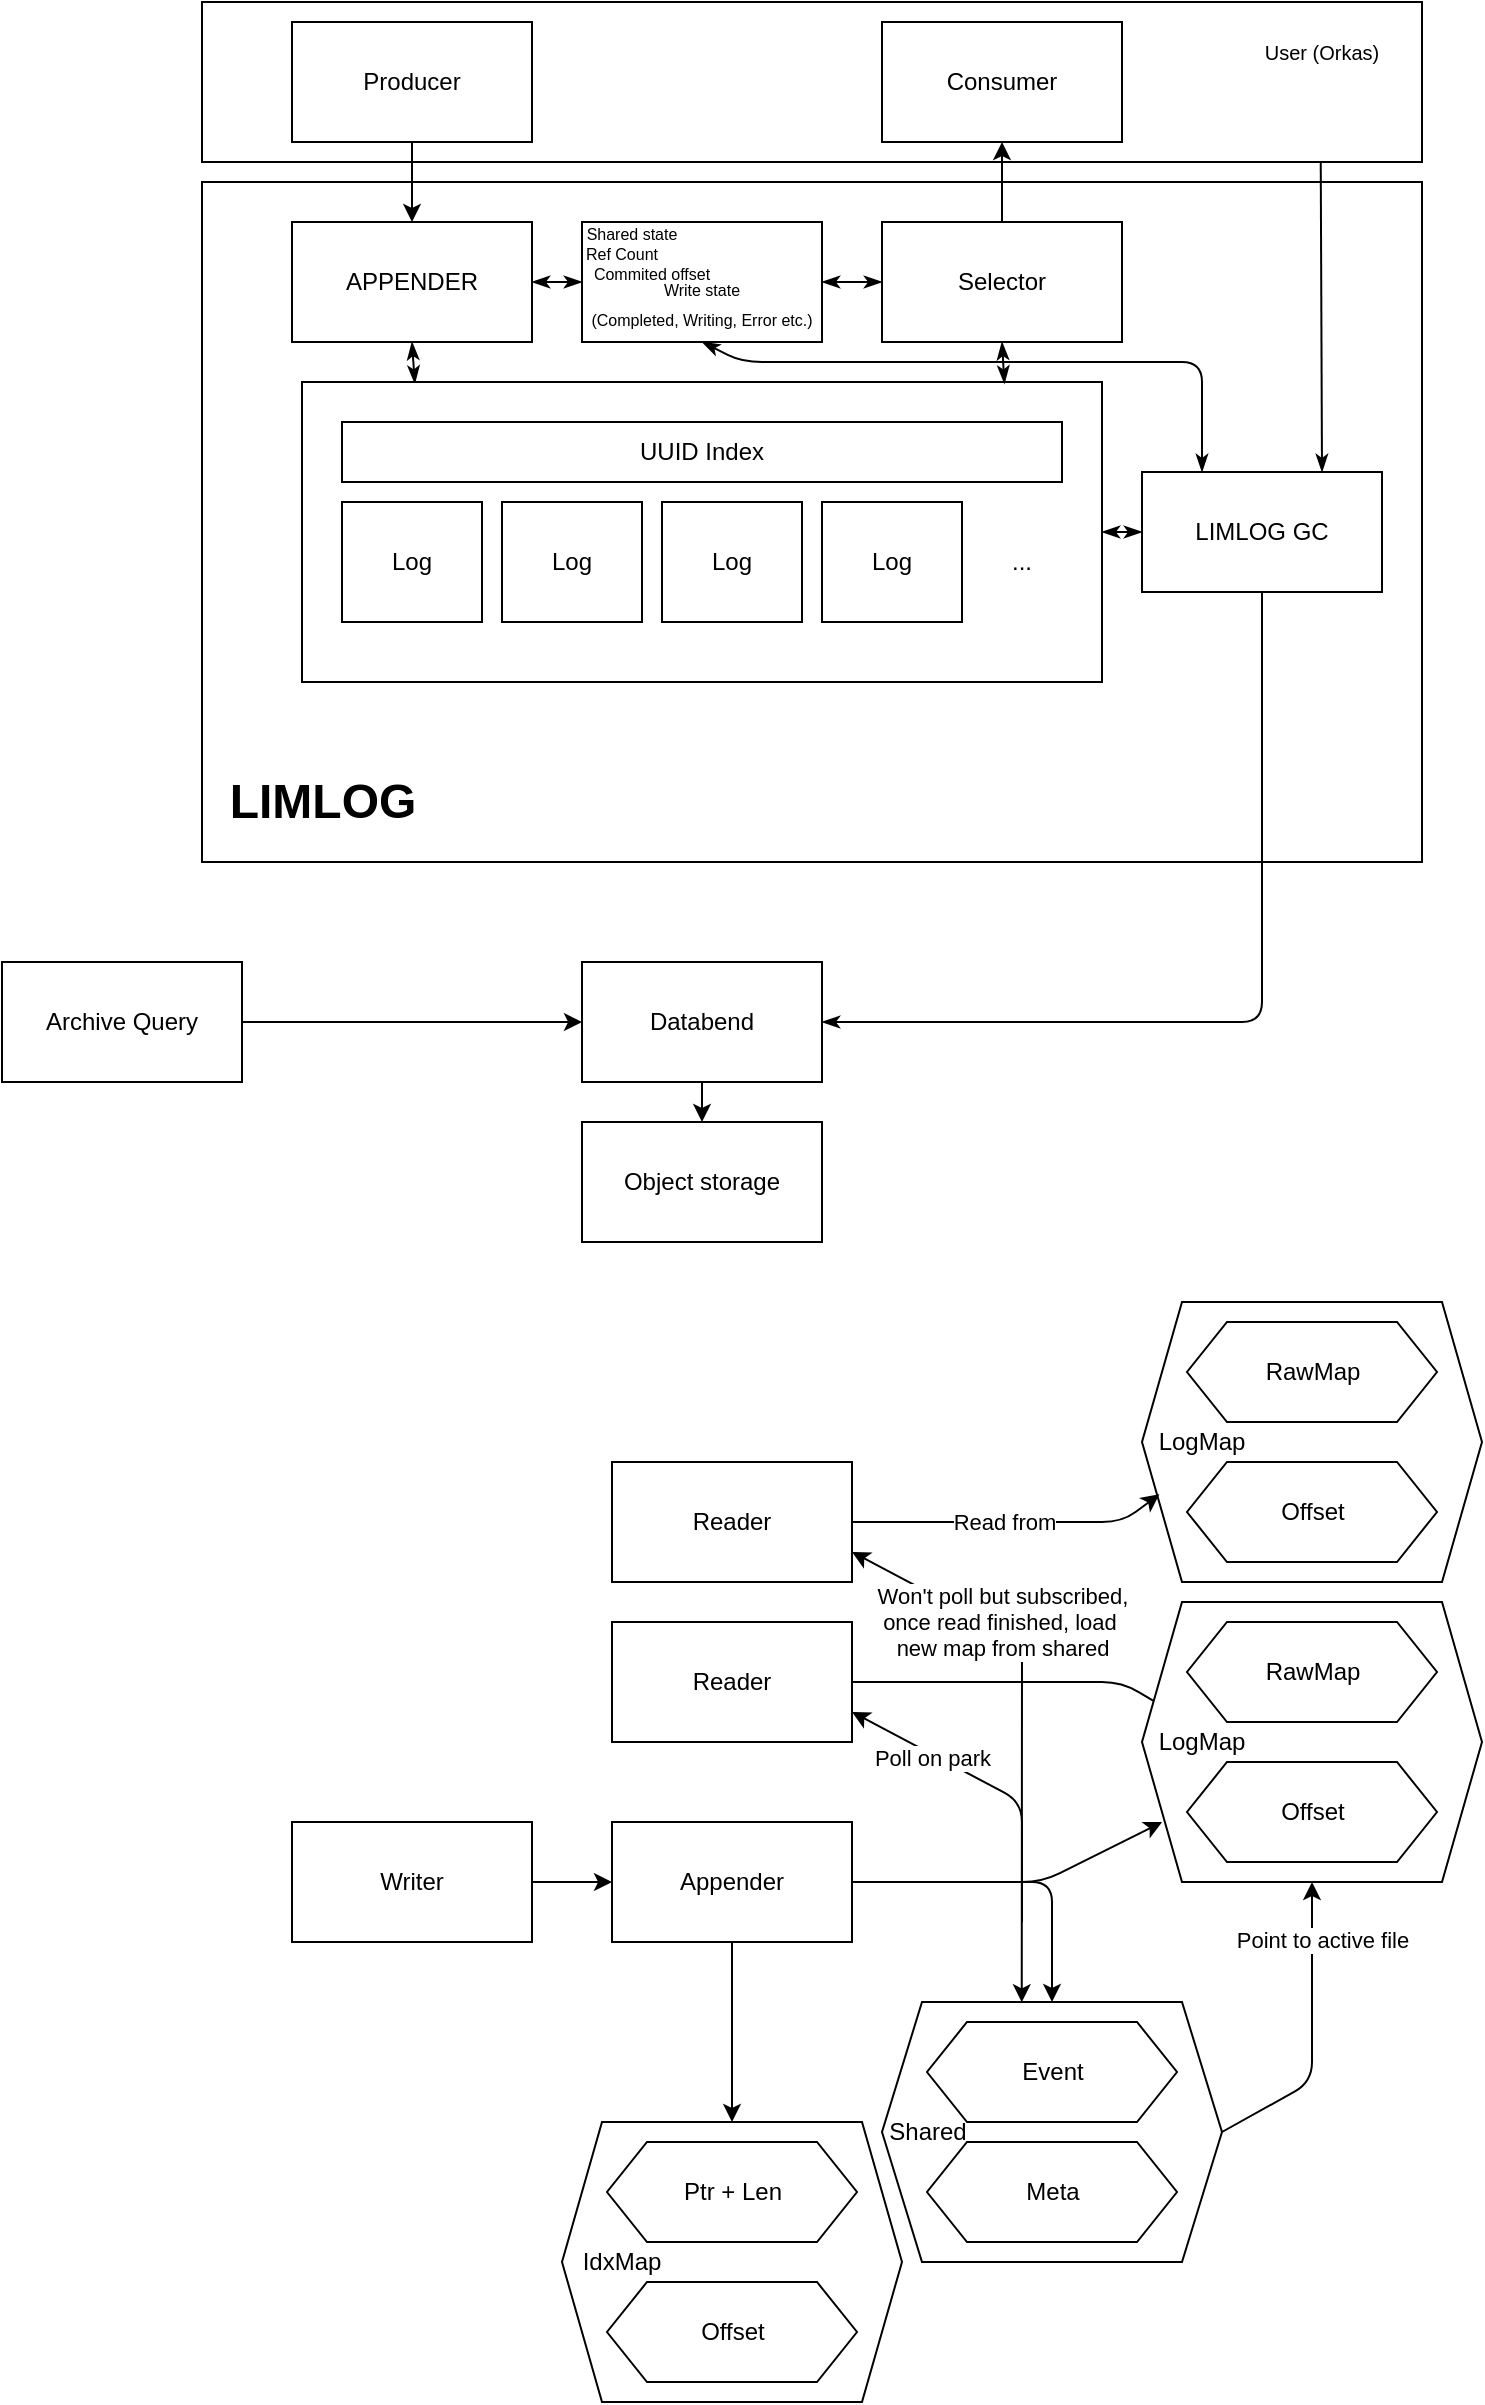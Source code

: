 <mxfile>
    <diagram id="uYy-zIBEbgbxhldHhscn" name="Page-1">
        <mxGraphModel dx="628" dy="1083" grid="1" gridSize="10" guides="1" tooltips="1" connect="1" arrows="1" fold="1" page="1" pageScale="1" pageWidth="3300" pageHeight="4681" math="0" shadow="0">
            <root>
                <mxCell id="0"/>
                <mxCell id="1" parent="0"/>
                <mxCell id="56" value="" style="rounded=0;whiteSpace=wrap;html=1;" parent="1" vertex="1">
                    <mxGeometry x="180" y="40" width="610" height="80" as="geometry"/>
                </mxCell>
                <mxCell id="34" value="" style="rounded=0;whiteSpace=wrap;html=1;" parent="1" vertex="1">
                    <mxGeometry x="180" y="130" width="610" height="340" as="geometry"/>
                </mxCell>
                <mxCell id="47" style="edgeStyle=none;html=1;exitX=1;exitY=0.5;exitDx=0;exitDy=0;entryX=0;entryY=0;entryDx=0;entryDy=0;fontSize=8;startArrow=classicThin;startFill=1;endArrow=classicThin;endFill=1;" parent="1" source="2" target="42" edge="1">
                    <mxGeometry relative="1" as="geometry"/>
                </mxCell>
                <mxCell id="50" style="edgeStyle=none;html=1;exitX=0.5;exitY=1;exitDx=0;exitDy=0;entryX=0.141;entryY=0.005;entryDx=0;entryDy=0;entryPerimeter=0;fontSize=8;startArrow=classicThin;startFill=1;endArrow=classicThin;endFill=1;" parent="1" source="2" target="5" edge="1">
                    <mxGeometry relative="1" as="geometry"/>
                </mxCell>
                <mxCell id="2" value="APPENDER" style="rounded=0;whiteSpace=wrap;html=1;" parent="1" vertex="1">
                    <mxGeometry x="225" y="150" width="120" height="60" as="geometry"/>
                </mxCell>
                <mxCell id="4" style="edgeStyle=none;html=1;entryX=0.5;entryY=0;entryDx=0;entryDy=0;" parent="1" source="3" target="2" edge="1">
                    <mxGeometry relative="1" as="geometry"/>
                </mxCell>
                <mxCell id="3" value="Producer" style="rounded=0;whiteSpace=wrap;html=1;" parent="1" vertex="1">
                    <mxGeometry x="225" y="50" width="120" height="60" as="geometry"/>
                </mxCell>
                <mxCell id="5" value="" style="rounded=0;whiteSpace=wrap;html=1;" parent="1" vertex="1">
                    <mxGeometry x="230" y="230" width="400" height="150" as="geometry"/>
                </mxCell>
                <mxCell id="6" value="UUID Index" style="rounded=0;whiteSpace=wrap;html=1;" parent="1" vertex="1">
                    <mxGeometry x="250" y="250" width="360" height="30" as="geometry"/>
                </mxCell>
                <mxCell id="8" value="Log" style="rounded=0;whiteSpace=wrap;html=1;" parent="1" vertex="1">
                    <mxGeometry x="250" y="290" width="70" height="60" as="geometry"/>
                </mxCell>
                <mxCell id="9" value="Log" style="rounded=0;whiteSpace=wrap;html=1;" parent="1" vertex="1">
                    <mxGeometry x="330" y="290" width="70" height="60" as="geometry"/>
                </mxCell>
                <mxCell id="10" value="Log" style="rounded=0;whiteSpace=wrap;html=1;" parent="1" vertex="1">
                    <mxGeometry x="410" y="290" width="70" height="60" as="geometry"/>
                </mxCell>
                <mxCell id="11" value="Log" style="rounded=0;whiteSpace=wrap;html=1;" parent="1" vertex="1">
                    <mxGeometry x="490" y="290" width="70" height="60" as="geometry"/>
                </mxCell>
                <mxCell id="12" value="..." style="text;html=1;strokeColor=none;fillColor=none;align=center;verticalAlign=middle;whiteSpace=wrap;rounded=0;" parent="1" vertex="1">
                    <mxGeometry x="560" y="305" width="60" height="30" as="geometry"/>
                </mxCell>
                <mxCell id="22" style="edgeStyle=none;html=1;exitX=0.5;exitY=0;exitDx=0;exitDy=0;entryX=0.5;entryY=1;entryDx=0;entryDy=0;" parent="1" source="15" target="19" edge="1">
                    <mxGeometry relative="1" as="geometry"/>
                </mxCell>
                <mxCell id="51" style="edgeStyle=none;html=1;exitX=0.5;exitY=1;exitDx=0;exitDy=0;entryX=0.878;entryY=0.005;entryDx=0;entryDy=0;entryPerimeter=0;fontSize=8;startArrow=classicThin;startFill=1;endArrow=classicThin;endFill=1;" parent="1" source="15" target="5" edge="1">
                    <mxGeometry relative="1" as="geometry"/>
                </mxCell>
                <mxCell id="15" value="Selector" style="rounded=0;whiteSpace=wrap;html=1;" parent="1" vertex="1">
                    <mxGeometry x="520" y="150" width="120" height="60" as="geometry"/>
                </mxCell>
                <mxCell id="19" value="Consumer" style="rounded=0;whiteSpace=wrap;html=1;" parent="1" vertex="1">
                    <mxGeometry x="520" y="50" width="120" height="60" as="geometry"/>
                </mxCell>
                <mxCell id="31" style="edgeStyle=none;html=1;exitX=0.5;exitY=1;exitDx=0;exitDy=0;entryX=0.5;entryY=0;entryDx=0;entryDy=0;" parent="1" source="23" target="30" edge="1">
                    <mxGeometry relative="1" as="geometry"/>
                </mxCell>
                <mxCell id="23" value="Databend" style="rounded=0;whiteSpace=wrap;html=1;" parent="1" vertex="1">
                    <mxGeometry x="370" y="520" width="120" height="60" as="geometry"/>
                </mxCell>
                <mxCell id="54" value="" style="edgeStyle=none;html=1;fontSize=8;startArrow=classicThin;startFill=1;endArrow=classicThin;endFill=1;entryX=1;entryY=0.5;entryDx=0;entryDy=0;" parent="1" source="24" target="5" edge="1">
                    <mxGeometry relative="1" as="geometry"/>
                </mxCell>
                <mxCell id="55" style="edgeStyle=none;html=1;exitX=0.5;exitY=1;exitDx=0;exitDy=0;entryX=1;entryY=0.5;entryDx=0;entryDy=0;fontSize=8;startArrow=none;startFill=0;endArrow=classicThin;endFill=1;" parent="1" source="24" target="23" edge="1">
                    <mxGeometry relative="1" as="geometry">
                        <Array as="points">
                            <mxPoint x="710" y="550"/>
                        </Array>
                    </mxGeometry>
                </mxCell>
                <mxCell id="24" value="LIMLOG GC" style="rounded=0;whiteSpace=wrap;html=1;" parent="1" vertex="1">
                    <mxGeometry x="650" y="275" width="120" height="60" as="geometry"/>
                </mxCell>
                <mxCell id="30" value="Object storage" style="rounded=0;whiteSpace=wrap;html=1;" parent="1" vertex="1">
                    <mxGeometry x="370" y="600" width="120" height="60" as="geometry"/>
                </mxCell>
                <mxCell id="33" style="edgeStyle=none;html=1;exitX=1;exitY=0.5;exitDx=0;exitDy=0;entryX=0;entryY=0.5;entryDx=0;entryDy=0;" parent="1" target="23" edge="1">
                    <mxGeometry relative="1" as="geometry">
                        <mxPoint x="200" y="550" as="sourcePoint"/>
                    </mxGeometry>
                </mxCell>
                <mxCell id="32" value="Archive Query" style="rounded=0;whiteSpace=wrap;html=1;" parent="1" vertex="1">
                    <mxGeometry x="80" y="520" width="120" height="60" as="geometry"/>
                </mxCell>
                <mxCell id="36" value="LIMLOG" style="text;strokeColor=none;fillColor=none;html=1;fontSize=24;fontStyle=1;verticalAlign=middle;align=center;" parent="1" vertex="1">
                    <mxGeometry x="190" y="420" width="100" height="40" as="geometry"/>
                </mxCell>
                <mxCell id="48" style="edgeStyle=none;html=1;exitX=1;exitY=0;exitDx=0;exitDy=0;entryX=0;entryY=0.5;entryDx=0;entryDy=0;fontSize=8;startArrow=classicThin;startFill=1;endArrow=classicThin;endFill=1;" parent="1" source="42" target="15" edge="1">
                    <mxGeometry relative="1" as="geometry"/>
                </mxCell>
                <mxCell id="49" value="" style="group" parent="1" vertex="1" connectable="0">
                    <mxGeometry x="370" y="150" width="120" height="60" as="geometry"/>
                </mxCell>
                <mxCell id="37" value="" style="rounded=0;whiteSpace=wrap;html=1;" parent="49" vertex="1">
                    <mxGeometry width="120" height="60" as="geometry"/>
                </mxCell>
                <mxCell id="38" value="&lt;font style=&quot;font-size: 8px;&quot;&gt;Shared state&lt;/font&gt;" style="text;html=1;strokeColor=none;fillColor=none;align=center;verticalAlign=middle;whiteSpace=wrap;rounded=0;" parent="49" vertex="1">
                    <mxGeometry width="50" height="10" as="geometry"/>
                </mxCell>
                <mxCell id="39" value="&lt;span style=&quot;font-size: 8px;&quot;&gt;Ref Count&lt;/span&gt;" style="text;html=1;strokeColor=none;fillColor=none;align=center;verticalAlign=middle;whiteSpace=wrap;rounded=0;" parent="49" vertex="1">
                    <mxGeometry y="10" width="40" height="10" as="geometry"/>
                </mxCell>
                <mxCell id="41" value="&lt;span style=&quot;font-size: 8px;&quot;&gt;Commited offset&lt;/span&gt;" style="text;html=1;strokeColor=none;fillColor=none;align=center;verticalAlign=middle;whiteSpace=wrap;rounded=0;" parent="49" vertex="1">
                    <mxGeometry y="20" width="70" height="10" as="geometry"/>
                </mxCell>
                <mxCell id="42" value="&lt;span style=&quot;font-size: 8px;&quot;&gt;Write state &lt;br&gt;(Completed, Writing, Error etc.)&lt;/span&gt;" style="text;html=1;strokeColor=none;fillColor=none;align=center;verticalAlign=middle;whiteSpace=wrap;rounded=0;" parent="49" vertex="1">
                    <mxGeometry y="30" width="120" height="20" as="geometry"/>
                </mxCell>
                <mxCell id="53" style="edgeStyle=none;html=1;exitX=0.5;exitY=1;exitDx=0;exitDy=0;entryX=0.25;entryY=0;entryDx=0;entryDy=0;fontSize=8;startArrow=classicThin;startFill=1;endArrow=classicThin;endFill=1;" parent="1" source="37" target="24" edge="1">
                    <mxGeometry relative="1" as="geometry">
                        <Array as="points">
                            <mxPoint x="450" y="220"/>
                            <mxPoint x="680" y="220"/>
                        </Array>
                    </mxGeometry>
                </mxCell>
                <mxCell id="57" value="&lt;font size=&quot;1&quot;&gt;User (Orkas)&lt;/font&gt;" style="text;html=1;strokeColor=none;fillColor=none;align=center;verticalAlign=middle;whiteSpace=wrap;rounded=0;fontSize=8;" parent="1" vertex="1">
                    <mxGeometry x="710" y="50" width="60" height="30" as="geometry"/>
                </mxCell>
                <mxCell id="58" style="edgeStyle=none;html=1;exitX=0.917;exitY=1.001;exitDx=0;exitDy=0;fontSize=12;startArrow=none;startFill=0;endArrow=classicThin;endFill=1;exitPerimeter=0;entryX=0.75;entryY=0;entryDx=0;entryDy=0;" parent="1" source="56" target="24" edge="1">
                    <mxGeometry relative="1" as="geometry"/>
                </mxCell>
                <mxCell id="82" style="edgeStyle=none;html=1;entryX=0.25;entryY=0;entryDx=0;entryDy=0;" parent="1" source="59" target="79" edge="1">
                    <mxGeometry relative="1" as="geometry">
                        <Array as="points">
                            <mxPoint x="640" y="880"/>
                        </Array>
                    </mxGeometry>
                </mxCell>
                <mxCell id="59" value="Reader" style="rounded=0;whiteSpace=wrap;html=1;" parent="1" vertex="1">
                    <mxGeometry x="385" y="850" width="120" height="60" as="geometry"/>
                </mxCell>
                <mxCell id="81" style="edgeStyle=none;html=1;entryX=0.059;entryY=0.786;entryDx=0;entryDy=0;entryPerimeter=0;" parent="1" source="62" target="76" edge="1">
                    <mxGeometry relative="1" as="geometry">
                        <Array as="points">
                            <mxPoint x="600" y="980"/>
                        </Array>
                    </mxGeometry>
                </mxCell>
                <mxCell id="85" style="edgeStyle=none;html=1;exitX=1;exitY=0.5;exitDx=0;exitDy=0;entryX=0.5;entryY=0;entryDx=0;entryDy=0;" parent="1" source="62" target="91" edge="1">
                    <mxGeometry relative="1" as="geometry">
                        <mxPoint x="573.333" y="1000.0" as="targetPoint"/>
                        <Array as="points">
                            <mxPoint x="605" y="980"/>
                        </Array>
                    </mxGeometry>
                </mxCell>
                <mxCell id="107" style="edgeStyle=none;html=1;exitX=0.5;exitY=1;exitDx=0;exitDy=0;entryX=0.5;entryY=0;entryDx=0;entryDy=0;" edge="1" parent="1" source="62" target="98">
                    <mxGeometry relative="1" as="geometry"/>
                </mxCell>
                <mxCell id="62" value="Appender" style="rounded=0;whiteSpace=wrap;html=1;" parent="1" vertex="1">
                    <mxGeometry x="385" y="950" width="120" height="60" as="geometry"/>
                </mxCell>
                <mxCell id="84" style="edgeStyle=none;html=1;entryX=0;entryY=0.5;entryDx=0;entryDy=0;" parent="1" source="63" target="62" edge="1">
                    <mxGeometry relative="1" as="geometry"/>
                </mxCell>
                <mxCell id="63" value="Writer" style="rounded=0;whiteSpace=wrap;html=1;" parent="1" vertex="1">
                    <mxGeometry x="225" y="950" width="120" height="60" as="geometry"/>
                </mxCell>
                <mxCell id="86" style="edgeStyle=none;html=1;entryX=1;entryY=0.75;entryDx=0;entryDy=0;" parent="1" target="59" edge="1">
                    <mxGeometry relative="1" as="geometry">
                        <mxPoint x="590" y="1000" as="sourcePoint"/>
                        <mxPoint x="510" y="900" as="targetPoint"/>
                        <Array as="points">
                            <mxPoint x="590" y="940"/>
                        </Array>
                    </mxGeometry>
                </mxCell>
                <mxCell id="89" value="Poll on park" style="edgeLabel;html=1;align=center;verticalAlign=middle;resizable=0;points=[];" parent="86" vertex="1" connectable="0">
                    <mxGeometry x="0.415" y="1" relative="1" as="geometry">
                        <mxPoint as="offset"/>
                    </mxGeometry>
                </mxCell>
                <mxCell id="87" style="edgeStyle=none;html=1;exitX=0.411;exitY=0.001;exitDx=0;exitDy=0;entryX=1;entryY=0.75;entryDx=0;entryDy=0;exitPerimeter=0;startArrow=classic;startFill=1;" parent="1" target="72" edge="1" source="91">
                    <mxGeometry relative="1" as="geometry">
                        <mxPoint x="590" y="1000.0" as="sourcePoint"/>
                        <Array as="points">
                            <mxPoint x="590" y="860"/>
                        </Array>
                    </mxGeometry>
                </mxCell>
                <mxCell id="88" value="Won't poll but subscribed,&lt;br&gt;once read finished, load&amp;nbsp;&lt;br&gt;new map from shared" style="edgeLabel;html=1;align=center;verticalAlign=middle;resizable=0;points=[];" parent="87" vertex="1" connectable="0">
                    <mxGeometry x="-0.052" y="-3" relative="1" as="geometry">
                        <mxPoint x="-13" y="-59" as="offset"/>
                    </mxGeometry>
                </mxCell>
                <mxCell id="68" value="" style="group" parent="1" vertex="1" connectable="0">
                    <mxGeometry x="650" y="690" width="170" height="140" as="geometry"/>
                </mxCell>
                <mxCell id="71" value="" style="group" parent="68" vertex="1" connectable="0">
                    <mxGeometry x="-10" width="180" height="140" as="geometry"/>
                </mxCell>
                <mxCell id="67" value="" style="shape=hexagon;perimeter=hexagonPerimeter2;whiteSpace=wrap;html=1;fixedSize=1;" parent="71" vertex="1">
                    <mxGeometry x="10" width="170" height="140" as="geometry"/>
                </mxCell>
                <mxCell id="61" value="RawMap" style="shape=hexagon;perimeter=hexagonPerimeter2;whiteSpace=wrap;html=1;fixedSize=1;" parent="71" vertex="1">
                    <mxGeometry x="32.5" y="10" width="125" height="50" as="geometry"/>
                </mxCell>
                <mxCell id="64" value="Offset" style="shape=hexagon;perimeter=hexagonPerimeter2;whiteSpace=wrap;html=1;fixedSize=1;" parent="71" vertex="1">
                    <mxGeometry x="32.5" y="80" width="125" height="50" as="geometry"/>
                </mxCell>
                <mxCell id="102" value="LogMap" style="text;html=1;strokeColor=none;fillColor=none;align=center;verticalAlign=middle;whiteSpace=wrap;rounded=0;" vertex="1" parent="71">
                    <mxGeometry x="10" y="55" width="60" height="30" as="geometry"/>
                </mxCell>
                <mxCell id="83" style="edgeStyle=none;html=1;entryX=0.051;entryY=0.687;entryDx=0;entryDy=0;entryPerimeter=0;" parent="1" source="72" target="67" edge="1">
                    <mxGeometry relative="1" as="geometry">
                        <Array as="points">
                            <mxPoint x="640" y="800"/>
                        </Array>
                    </mxGeometry>
                </mxCell>
                <mxCell id="90" value="Read from" style="edgeLabel;html=1;align=center;verticalAlign=middle;resizable=0;points=[];" parent="83" vertex="1" connectable="0">
                    <mxGeometry x="-0.059" y="3" relative="1" as="geometry">
                        <mxPoint x="1" y="3" as="offset"/>
                    </mxGeometry>
                </mxCell>
                <mxCell id="72" value="Reader" style="rounded=0;whiteSpace=wrap;html=1;" parent="1" vertex="1">
                    <mxGeometry x="385" y="770" width="120" height="60" as="geometry"/>
                </mxCell>
                <mxCell id="74" value="" style="group" parent="1" vertex="1" connectable="0">
                    <mxGeometry x="650" y="840" width="170" height="140" as="geometry"/>
                </mxCell>
                <mxCell id="75" value="" style="group" parent="74" vertex="1" connectable="0">
                    <mxGeometry x="-10" width="180" height="140" as="geometry"/>
                </mxCell>
                <mxCell id="76" value="" style="shape=hexagon;perimeter=hexagonPerimeter2;whiteSpace=wrap;html=1;fixedSize=1;" parent="75" vertex="1">
                    <mxGeometry x="10" width="170" height="140" as="geometry"/>
                </mxCell>
                <mxCell id="77" value="RawMap" style="shape=hexagon;perimeter=hexagonPerimeter2;whiteSpace=wrap;html=1;fixedSize=1;" parent="75" vertex="1">
                    <mxGeometry x="32.5" y="10" width="125" height="50" as="geometry"/>
                </mxCell>
                <mxCell id="78" value="Offset" style="shape=hexagon;perimeter=hexagonPerimeter2;whiteSpace=wrap;html=1;fixedSize=1;" parent="75" vertex="1">
                    <mxGeometry x="32.5" y="80" width="125" height="50" as="geometry"/>
                </mxCell>
                <mxCell id="79" value="LogMap" style="text;html=1;strokeColor=none;fillColor=none;align=center;verticalAlign=middle;whiteSpace=wrap;rounded=0;" parent="75" vertex="1">
                    <mxGeometry x="10" y="55" width="60" height="30" as="geometry"/>
                </mxCell>
                <mxCell id="94" style="edgeStyle=none;html=1;exitX=1;exitY=0.5;exitDx=0;exitDy=0;entryX=0.5;entryY=1;entryDx=0;entryDy=0;" parent="1" source="91" target="76" edge="1">
                    <mxGeometry relative="1" as="geometry">
                        <Array as="points">
                            <mxPoint x="735" y="1080"/>
                        </Array>
                    </mxGeometry>
                </mxCell>
                <mxCell id="95" value="Point to active file" style="edgeLabel;html=1;align=center;verticalAlign=middle;resizable=0;points=[];" parent="94" vertex="1" connectable="0">
                    <mxGeometry x="0.134" y="3" relative="1" as="geometry">
                        <mxPoint x="8" y="-37" as="offset"/>
                    </mxGeometry>
                </mxCell>
                <mxCell id="96" value="" style="group" vertex="1" connectable="0" parent="1">
                    <mxGeometry x="360" y="1100" width="170" height="140" as="geometry"/>
                </mxCell>
                <mxCell id="97" value="" style="group" vertex="1" connectable="0" parent="96">
                    <mxGeometry x="-10" width="180" height="140" as="geometry"/>
                </mxCell>
                <mxCell id="103" value="" style="group" vertex="1" connectable="0" parent="97">
                    <mxGeometry x="10" width="170" height="140" as="geometry"/>
                </mxCell>
                <mxCell id="106" value="" style="group" vertex="1" connectable="0" parent="103">
                    <mxGeometry width="170" height="140" as="geometry"/>
                </mxCell>
                <mxCell id="98" value="" style="shape=hexagon;perimeter=hexagonPerimeter2;whiteSpace=wrap;html=1;fixedSize=1;" vertex="1" parent="106">
                    <mxGeometry width="170" height="140" as="geometry"/>
                </mxCell>
                <mxCell id="99" value="Ptr + Len" style="shape=hexagon;perimeter=hexagonPerimeter2;whiteSpace=wrap;html=1;fixedSize=1;" vertex="1" parent="106">
                    <mxGeometry x="22.5" y="10" width="125" height="50" as="geometry"/>
                </mxCell>
                <mxCell id="100" value="Offset" style="shape=hexagon;perimeter=hexagonPerimeter2;whiteSpace=wrap;html=1;fixedSize=1;" vertex="1" parent="106">
                    <mxGeometry x="22.5" y="80" width="125" height="50" as="geometry"/>
                </mxCell>
                <mxCell id="101" value="IdxMap" style="text;html=1;strokeColor=none;fillColor=none;align=center;verticalAlign=middle;whiteSpace=wrap;rounded=0;" vertex="1" parent="106">
                    <mxGeometry y="55" width="60" height="30" as="geometry"/>
                </mxCell>
                <mxCell id="108" value="" style="group" vertex="1" connectable="0" parent="1">
                    <mxGeometry x="520" y="1040" width="170" height="130" as="geometry"/>
                </mxCell>
                <mxCell id="91" value="" style="shape=hexagon;perimeter=hexagonPerimeter2;whiteSpace=wrap;html=1;fixedSize=1;" parent="108" vertex="1">
                    <mxGeometry width="170" height="130" as="geometry"/>
                </mxCell>
                <mxCell id="92" value="Event" style="shape=hexagon;perimeter=hexagonPerimeter2;whiteSpace=wrap;html=1;fixedSize=1;" parent="108" vertex="1">
                    <mxGeometry x="22.5" y="10" width="125" height="50" as="geometry"/>
                </mxCell>
                <mxCell id="93" value="Meta" style="shape=hexagon;perimeter=hexagonPerimeter2;whiteSpace=wrap;html=1;fixedSize=1;" parent="108" vertex="1">
                    <mxGeometry x="22.5" y="70" width="125" height="50" as="geometry"/>
                </mxCell>
                <mxCell id="117" value="Shared" style="text;html=1;strokeColor=none;fillColor=none;align=center;verticalAlign=middle;whiteSpace=wrap;rounded=0;" vertex="1" parent="108">
                    <mxGeometry x="-7" y="50" width="60" height="30" as="geometry"/>
                </mxCell>
            </root>
        </mxGraphModel>
    </diagram>
</mxfile>
